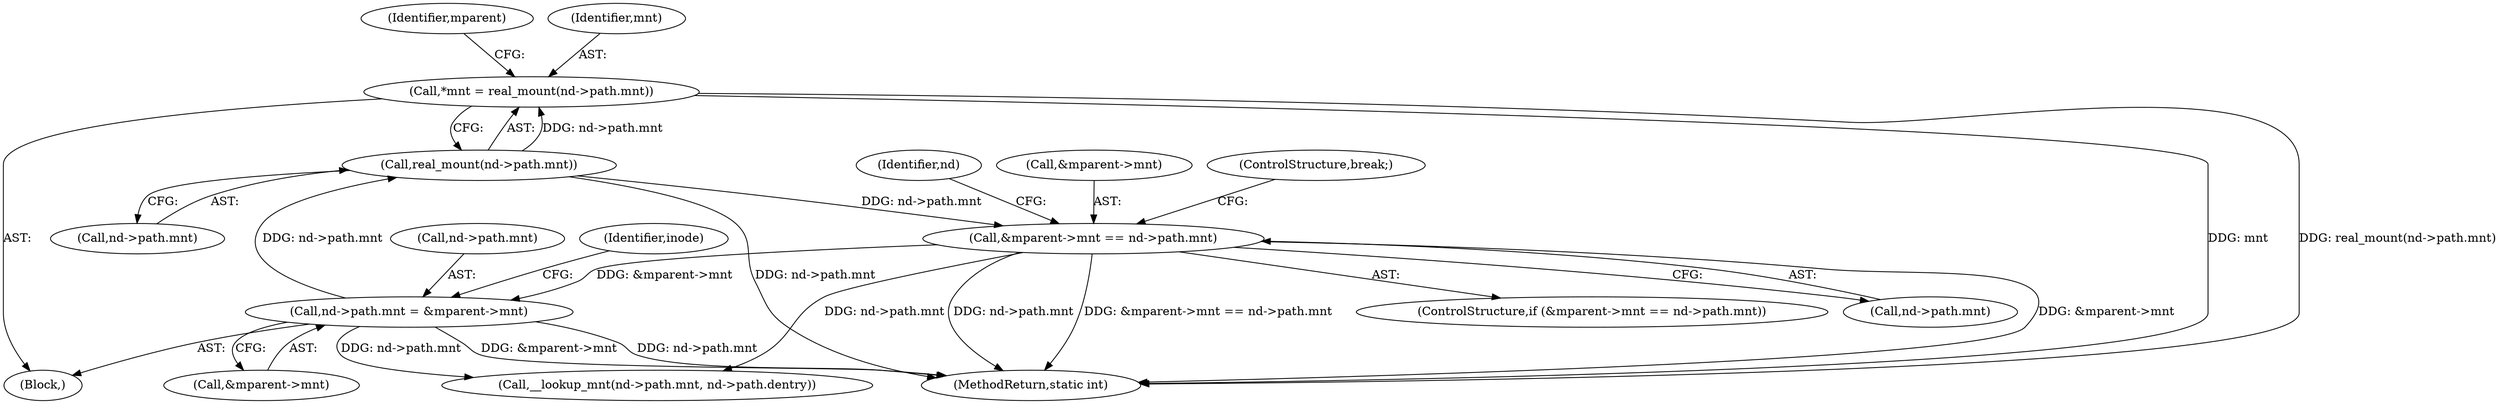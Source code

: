 digraph "0_linux_397d425dc26da728396e66d392d5dcb8dac30c37_0@pointer" {
"1000215" [label="(Call,*mnt = real_mount(nd->path.mnt))"];
"1000217" [label="(Call,real_mount(nd->path.mnt))"];
"1000279" [label="(Call,nd->path.mnt = &mparent->mnt)"];
"1000261" [label="(Call,&mparent->mnt == nd->path.mnt)"];
"1000217" [label="(Call,real_mount(nd->path.mnt))"];
"1000290" [label="(Identifier,inode)"];
"1000213" [label="(Block,)"];
"1000260" [label="(ControlStructure,if (&mparent->mnt == nd->path.mnt))"];
"1000309" [label="(Call,__lookup_mnt(nd->path.mnt, nd->path.dentry))"];
"1000271" [label="(ControlStructure,break;)"];
"1000280" [label="(Call,nd->path.mnt)"];
"1000275" [label="(Identifier,nd)"];
"1000262" [label="(Call,&mparent->mnt)"];
"1000279" [label="(Call,nd->path.mnt = &mparent->mnt)"];
"1000215" [label="(Call,*mnt = real_mount(nd->path.mnt))"];
"1000225" [label="(Identifier,mparent)"];
"1000285" [label="(Call,&mparent->mnt)"];
"1000261" [label="(Call,&mparent->mnt == nd->path.mnt)"];
"1000266" [label="(Call,nd->path.mnt)"];
"1000385" [label="(MethodReturn,static int)"];
"1000216" [label="(Identifier,mnt)"];
"1000218" [label="(Call,nd->path.mnt)"];
"1000215" -> "1000213"  [label="AST: "];
"1000215" -> "1000217"  [label="CFG: "];
"1000216" -> "1000215"  [label="AST: "];
"1000217" -> "1000215"  [label="AST: "];
"1000225" -> "1000215"  [label="CFG: "];
"1000215" -> "1000385"  [label="DDG: mnt"];
"1000215" -> "1000385"  [label="DDG: real_mount(nd->path.mnt)"];
"1000217" -> "1000215"  [label="DDG: nd->path.mnt"];
"1000217" -> "1000218"  [label="CFG: "];
"1000218" -> "1000217"  [label="AST: "];
"1000217" -> "1000385"  [label="DDG: nd->path.mnt"];
"1000279" -> "1000217"  [label="DDG: nd->path.mnt"];
"1000217" -> "1000261"  [label="DDG: nd->path.mnt"];
"1000279" -> "1000213"  [label="AST: "];
"1000279" -> "1000285"  [label="CFG: "];
"1000280" -> "1000279"  [label="AST: "];
"1000285" -> "1000279"  [label="AST: "];
"1000290" -> "1000279"  [label="CFG: "];
"1000279" -> "1000385"  [label="DDG: &mparent->mnt"];
"1000279" -> "1000385"  [label="DDG: nd->path.mnt"];
"1000261" -> "1000279"  [label="DDG: &mparent->mnt"];
"1000279" -> "1000309"  [label="DDG: nd->path.mnt"];
"1000261" -> "1000260"  [label="AST: "];
"1000261" -> "1000266"  [label="CFG: "];
"1000262" -> "1000261"  [label="AST: "];
"1000266" -> "1000261"  [label="AST: "];
"1000271" -> "1000261"  [label="CFG: "];
"1000275" -> "1000261"  [label="CFG: "];
"1000261" -> "1000385"  [label="DDG: &mparent->mnt"];
"1000261" -> "1000385"  [label="DDG: nd->path.mnt"];
"1000261" -> "1000385"  [label="DDG: &mparent->mnt == nd->path.mnt"];
"1000261" -> "1000309"  [label="DDG: nd->path.mnt"];
}
